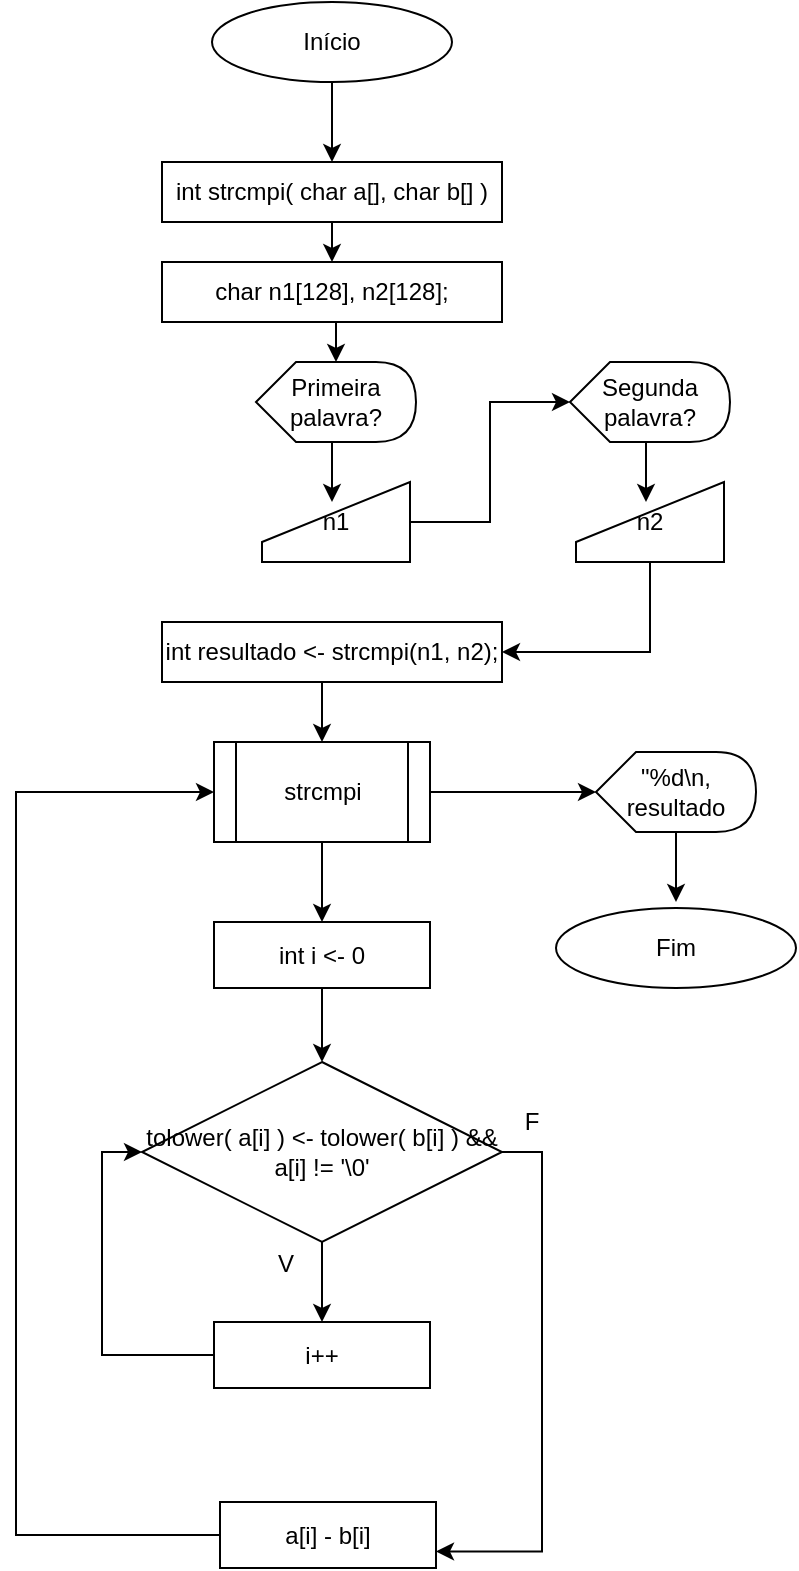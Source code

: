 <mxfile version="24.3.1" type="device">
  <diagram id="eR1Zb5RVLTV1uuEW3yPG" name="Page-1">
    <mxGraphModel dx="880" dy="2814" grid="1" gridSize="10" guides="1" tooltips="1" connect="1" arrows="1" fold="1" page="1" pageScale="1" pageWidth="827" pageHeight="1169" math="0" shadow="0">
      <root>
        <mxCell id="0" />
        <mxCell id="1" parent="0" />
        <mxCell id="NN8kFv3UxyB4Z3Qv7Q7P-32" style="edgeStyle=orthogonalEdgeStyle;rounded=0;orthogonalLoop=1;jettySize=auto;html=1;exitX=1;exitY=0.5;exitDx=0;exitDy=0;entryX=0.5;entryY=0;entryDx=0;entryDy=0;" parent="1" edge="1">
          <mxGeometry relative="1" as="geometry">
            <mxPoint x="560" y="400" as="sourcePoint" />
          </mxGeometry>
        </mxCell>
        <mxCell id="NN8kFv3UxyB4Z3Qv7Q7P-39" style="edgeStyle=orthogonalEdgeStyle;rounded=0;orthogonalLoop=1;jettySize=auto;html=1;exitX=0;exitY=0.5;exitDx=0;exitDy=0;entryX=0;entryY=0;entryDx=40;entryDy=0;entryPerimeter=0;" parent="1" edge="1">
          <mxGeometry relative="1" as="geometry">
            <mxPoint x="480" y="400" as="sourcePoint" />
          </mxGeometry>
        </mxCell>
        <mxCell id="NN8kFv3UxyB4Z3Qv7Q7P-33" style="edgeStyle=orthogonalEdgeStyle;rounded=0;orthogonalLoop=1;jettySize=auto;html=1;exitX=1;exitY=0.5;exitDx=0;exitDy=0;" parent="1" edge="1">
          <mxGeometry relative="1" as="geometry">
            <mxPoint x="640" y="480" as="sourcePoint" />
          </mxGeometry>
        </mxCell>
        <mxCell id="NN8kFv3UxyB4Z3Qv7Q7P-38" style="edgeStyle=orthogonalEdgeStyle;rounded=0;orthogonalLoop=1;jettySize=auto;html=1;exitX=0;exitY=0.5;exitDx=0;exitDy=0;entryX=0;entryY=0;entryDx=40;entryDy=0;entryPerimeter=0;" parent="1" edge="1">
          <mxGeometry relative="1" as="geometry">
            <mxPoint x="560" y="480" as="sourcePoint" />
          </mxGeometry>
        </mxCell>
        <mxCell id="NN8kFv3UxyB4Z3Qv7Q7P-37" style="edgeStyle=orthogonalEdgeStyle;rounded=0;orthogonalLoop=1;jettySize=auto;html=1;exitX=0;exitY=0.5;exitDx=0;exitDy=0;entryX=0;entryY=0;entryDx=40;entryDy=0;entryPerimeter=0;" parent="1" edge="1">
          <mxGeometry relative="1" as="geometry">
            <mxPoint x="640" y="560" as="sourcePoint" />
          </mxGeometry>
        </mxCell>
        <mxCell id="NN8kFv3UxyB4Z3Qv7Q7P-41" style="edgeStyle=orthogonalEdgeStyle;rounded=0;orthogonalLoop=1;jettySize=auto;html=1;exitX=1;exitY=0.5;exitDx=0;exitDy=0;entryX=0;entryY=0;entryDx=40;entryDy=0;entryPerimeter=0;" parent="1" edge="1">
          <mxGeometry relative="1" as="geometry">
            <mxPoint x="720" y="560" as="sourcePoint" />
          </mxGeometry>
        </mxCell>
        <mxCell id="sSCpmMaVxi6PYTEObbiI-27" style="edgeStyle=orthogonalEdgeStyle;rounded=0;orthogonalLoop=1;jettySize=auto;html=1;exitX=1;exitY=0.5;exitDx=0;exitDy=0;entryX=0;entryY=0.5;entryDx=0;entryDy=0;" parent="1" edge="1">
          <mxGeometry relative="1" as="geometry">
            <Array as="points">
              <mxPoint x="220" y="600" />
              <mxPoint x="220" y="750" />
              <mxPoint x="40" y="750" />
              <mxPoint x="40" y="320" />
            </Array>
            <mxPoint x="100" y="320" as="targetPoint" />
          </mxGeometry>
        </mxCell>
        <mxCell id="ALeMZITsoDvyihv4cov3-10" style="edgeStyle=orthogonalEdgeStyle;rounded=0;orthogonalLoop=1;jettySize=auto;html=1;exitX=0.5;exitY=1;exitDx=0;exitDy=0;entryX=0.5;entryY=0;entryDx=0;entryDy=0;" edge="1" parent="1" source="lwcZz6v842X9FkbV30nD-1" target="ALeMZITsoDvyihv4cov3-9">
          <mxGeometry relative="1" as="geometry" />
        </mxCell>
        <mxCell id="lwcZz6v842X9FkbV30nD-1" value="Início" style="ellipse;whiteSpace=wrap;html=1;" parent="1" vertex="1">
          <mxGeometry x="258" y="-1810" width="120" height="40" as="geometry" />
        </mxCell>
        <mxCell id="NFvZZmDYg6qZ6bP0rbpK-52" value="V" style="text;html=1;strokeColor=none;fillColor=none;align=center;verticalAlign=middle;whiteSpace=wrap;rounded=0;" parent="1" vertex="1">
          <mxGeometry x="280" y="-1189" width="30" height="20" as="geometry" />
        </mxCell>
        <mxCell id="fgQoKuZkV8or9lU69tf7-6" style="edgeStyle=orthogonalEdgeStyle;rounded=0;orthogonalLoop=1;jettySize=auto;html=1;exitX=0.5;exitY=1;exitDx=0;exitDy=0;entryX=0.5;entryY=0;entryDx=0;entryDy=0;" parent="1" source="fgQoKuZkV8or9lU69tf7-1" target="fgQoKuZkV8or9lU69tf7-3" edge="1">
          <mxGeometry relative="1" as="geometry" />
        </mxCell>
        <mxCell id="fgQoKuZkV8or9lU69tf7-1" value="strcmpi" style="shape=process;whiteSpace=wrap;html=1;backgroundOutline=1;" parent="1" vertex="1">
          <mxGeometry x="259" y="-1440" width="108" height="50" as="geometry" />
        </mxCell>
        <mxCell id="fgQoKuZkV8or9lU69tf7-8" style="edgeStyle=orthogonalEdgeStyle;rounded=0;orthogonalLoop=1;jettySize=auto;html=1;exitX=0.5;exitY=1;exitDx=0;exitDy=0;entryX=0.5;entryY=0;entryDx=0;entryDy=0;" parent="1" source="fgQoKuZkV8or9lU69tf7-2" target="fgQoKuZkV8or9lU69tf7-4" edge="1">
          <mxGeometry relative="1" as="geometry" />
        </mxCell>
        <mxCell id="fgQoKuZkV8or9lU69tf7-14" style="edgeStyle=orthogonalEdgeStyle;rounded=0;orthogonalLoop=1;jettySize=auto;html=1;exitX=1;exitY=0.5;exitDx=0;exitDy=0;entryX=1;entryY=0.75;entryDx=0;entryDy=0;" parent="1" source="fgQoKuZkV8or9lU69tf7-2" target="fgQoKuZkV8or9lU69tf7-13" edge="1">
          <mxGeometry relative="1" as="geometry" />
        </mxCell>
        <mxCell id="fgQoKuZkV8or9lU69tf7-2" value="tolower( a[i] ) &amp;lt;- tolower( b[i] ) &amp;amp;&amp;amp; a[i] != &#39;\0&#39;" style="rhombus;whiteSpace=wrap;html=1;" parent="1" vertex="1">
          <mxGeometry x="223" y="-1280" width="180" height="90" as="geometry" />
        </mxCell>
        <mxCell id="fgQoKuZkV8or9lU69tf7-7" style="edgeStyle=orthogonalEdgeStyle;rounded=0;orthogonalLoop=1;jettySize=auto;html=1;exitX=0.5;exitY=1;exitDx=0;exitDy=0;entryX=0.5;entryY=0;entryDx=0;entryDy=0;" parent="1" source="fgQoKuZkV8or9lU69tf7-3" target="fgQoKuZkV8or9lU69tf7-2" edge="1">
          <mxGeometry relative="1" as="geometry" />
        </mxCell>
        <mxCell id="fgQoKuZkV8or9lU69tf7-3" value="int i &amp;lt;- 0" style="rounded=0;whiteSpace=wrap;html=1;" parent="1" vertex="1">
          <mxGeometry x="259" y="-1350" width="108" height="33" as="geometry" />
        </mxCell>
        <mxCell id="fgQoKuZkV8or9lU69tf7-9" style="edgeStyle=orthogonalEdgeStyle;rounded=0;orthogonalLoop=1;jettySize=auto;html=1;exitX=0;exitY=0.5;exitDx=0;exitDy=0;entryX=0;entryY=0.5;entryDx=0;entryDy=0;" parent="1" source="fgQoKuZkV8or9lU69tf7-4" target="fgQoKuZkV8or9lU69tf7-2" edge="1">
          <mxGeometry relative="1" as="geometry" />
        </mxCell>
        <mxCell id="fgQoKuZkV8or9lU69tf7-4" value="i++" style="rounded=0;whiteSpace=wrap;html=1;" parent="1" vertex="1">
          <mxGeometry x="259" y="-1150" width="108" height="33" as="geometry" />
        </mxCell>
        <mxCell id="fgQoKuZkV8or9lU69tf7-15" style="edgeStyle=orthogonalEdgeStyle;rounded=0;orthogonalLoop=1;jettySize=auto;html=1;exitX=0;exitY=0.5;exitDx=0;exitDy=0;entryX=0;entryY=0.5;entryDx=0;entryDy=0;" parent="1" source="fgQoKuZkV8or9lU69tf7-13" target="fgQoKuZkV8or9lU69tf7-1" edge="1">
          <mxGeometry relative="1" as="geometry">
            <Array as="points">
              <mxPoint x="160" y="-1043" />
              <mxPoint x="160" y="-1415" />
            </Array>
          </mxGeometry>
        </mxCell>
        <mxCell id="fgQoKuZkV8or9lU69tf7-13" value="a[i] - b[i]" style="rounded=0;whiteSpace=wrap;html=1;" parent="1" vertex="1">
          <mxGeometry x="262" y="-1060" width="108" height="33" as="geometry" />
        </mxCell>
        <mxCell id="fgQoKuZkV8or9lU69tf7-16" value="Fim" style="ellipse;whiteSpace=wrap;html=1;" parent="1" vertex="1">
          <mxGeometry x="430" y="-1357" width="120" height="40" as="geometry" />
        </mxCell>
        <mxCell id="wsi5-25m1rzmmsr4iQMM-1" value="F" style="text;html=1;strokeColor=none;fillColor=none;align=center;verticalAlign=middle;whiteSpace=wrap;rounded=0;" parent="1" vertex="1">
          <mxGeometry x="403" y="-1260" width="30" height="20" as="geometry" />
        </mxCell>
        <mxCell id="ALeMZITsoDvyihv4cov3-1" value="Primeira palavra?" style="shape=display;whiteSpace=wrap;html=1;" vertex="1" parent="1">
          <mxGeometry x="280" y="-1630" width="80" height="40" as="geometry" />
        </mxCell>
        <mxCell id="ALeMZITsoDvyihv4cov3-3" value="n1" style="shape=manualInput;whiteSpace=wrap;html=1;" vertex="1" parent="1">
          <mxGeometry x="283" y="-1570" width="74" height="40" as="geometry" />
        </mxCell>
        <mxCell id="ALeMZITsoDvyihv4cov3-4" style="edgeStyle=orthogonalEdgeStyle;rounded=0;orthogonalLoop=1;jettySize=auto;html=1;exitX=0;exitY=0;exitDx=40;exitDy=40;exitPerimeter=0;entryX=0.473;entryY=0.25;entryDx=0;entryDy=0;entryPerimeter=0;" edge="1" parent="1" source="ALeMZITsoDvyihv4cov3-1" target="ALeMZITsoDvyihv4cov3-3">
          <mxGeometry relative="1" as="geometry" />
        </mxCell>
        <mxCell id="ALeMZITsoDvyihv4cov3-5" value="Segunda palavra?" style="shape=display;whiteSpace=wrap;html=1;" vertex="1" parent="1">
          <mxGeometry x="437" y="-1630" width="80" height="40" as="geometry" />
        </mxCell>
        <mxCell id="ALeMZITsoDvyihv4cov3-16" style="edgeStyle=orthogonalEdgeStyle;rounded=0;orthogonalLoop=1;jettySize=auto;html=1;exitX=0.5;exitY=1;exitDx=0;exitDy=0;entryX=1;entryY=0.5;entryDx=0;entryDy=0;" edge="1" parent="1" source="ALeMZITsoDvyihv4cov3-6" target="ALeMZITsoDvyihv4cov3-15">
          <mxGeometry relative="1" as="geometry" />
        </mxCell>
        <mxCell id="ALeMZITsoDvyihv4cov3-6" value="n2" style="shape=manualInput;whiteSpace=wrap;html=1;" vertex="1" parent="1">
          <mxGeometry x="440" y="-1570" width="74" height="40" as="geometry" />
        </mxCell>
        <mxCell id="ALeMZITsoDvyihv4cov3-7" style="edgeStyle=orthogonalEdgeStyle;rounded=0;orthogonalLoop=1;jettySize=auto;html=1;exitX=0;exitY=0;exitDx=40;exitDy=40;exitPerimeter=0;entryX=0.473;entryY=0.25;entryDx=0;entryDy=0;entryPerimeter=0;" edge="1" source="ALeMZITsoDvyihv4cov3-5" target="ALeMZITsoDvyihv4cov3-6" parent="1">
          <mxGeometry relative="1" as="geometry" />
        </mxCell>
        <mxCell id="ALeMZITsoDvyihv4cov3-8" style="edgeStyle=orthogonalEdgeStyle;rounded=0;orthogonalLoop=1;jettySize=auto;html=1;exitX=1;exitY=0.5;exitDx=0;exitDy=0;entryX=0;entryY=0.5;entryDx=0;entryDy=0;entryPerimeter=0;" edge="1" parent="1" source="ALeMZITsoDvyihv4cov3-3" target="ALeMZITsoDvyihv4cov3-5">
          <mxGeometry relative="1" as="geometry" />
        </mxCell>
        <mxCell id="ALeMZITsoDvyihv4cov3-13" style="edgeStyle=orthogonalEdgeStyle;rounded=0;orthogonalLoop=1;jettySize=auto;html=1;exitX=0.5;exitY=1;exitDx=0;exitDy=0;entryX=0.5;entryY=0;entryDx=0;entryDy=0;" edge="1" parent="1" source="ALeMZITsoDvyihv4cov3-9" target="ALeMZITsoDvyihv4cov3-12">
          <mxGeometry relative="1" as="geometry" />
        </mxCell>
        <mxCell id="ALeMZITsoDvyihv4cov3-9" value="int strcmpi( char a[], char b[] )" style="rounded=0;whiteSpace=wrap;html=1;" vertex="1" parent="1">
          <mxGeometry x="233" y="-1730" width="170" height="30" as="geometry" />
        </mxCell>
        <mxCell id="ALeMZITsoDvyihv4cov3-12" value="char n1[128], n2[128];" style="rounded=0;whiteSpace=wrap;html=1;" vertex="1" parent="1">
          <mxGeometry x="233" y="-1680" width="170" height="30" as="geometry" />
        </mxCell>
        <mxCell id="ALeMZITsoDvyihv4cov3-14" style="edgeStyle=orthogonalEdgeStyle;rounded=0;orthogonalLoop=1;jettySize=auto;html=1;exitX=0.5;exitY=1;exitDx=0;exitDy=0;entryX=0;entryY=0;entryDx=40;entryDy=0;entryPerimeter=0;" edge="1" parent="1" source="ALeMZITsoDvyihv4cov3-12" target="ALeMZITsoDvyihv4cov3-1">
          <mxGeometry relative="1" as="geometry" />
        </mxCell>
        <mxCell id="ALeMZITsoDvyihv4cov3-17" style="edgeStyle=orthogonalEdgeStyle;rounded=0;orthogonalLoop=1;jettySize=auto;html=1;exitX=0.5;exitY=1;exitDx=0;exitDy=0;entryX=0.5;entryY=0;entryDx=0;entryDy=0;" edge="1" parent="1" source="ALeMZITsoDvyihv4cov3-15" target="fgQoKuZkV8or9lU69tf7-1">
          <mxGeometry relative="1" as="geometry" />
        </mxCell>
        <mxCell id="ALeMZITsoDvyihv4cov3-15" value="int resultado &amp;lt;- strcmpi(n1, n2);" style="rounded=0;whiteSpace=wrap;html=1;" vertex="1" parent="1">
          <mxGeometry x="233" y="-1500" width="170" height="30" as="geometry" />
        </mxCell>
        <mxCell id="ALeMZITsoDvyihv4cov3-20" style="edgeStyle=orthogonalEdgeStyle;rounded=0;orthogonalLoop=1;jettySize=auto;html=1;exitX=0;exitY=0;exitDx=40;exitDy=40;exitPerimeter=0;" edge="1" parent="1" source="ALeMZITsoDvyihv4cov3-18">
          <mxGeometry relative="1" as="geometry">
            <mxPoint x="490" y="-1360" as="targetPoint" />
          </mxGeometry>
        </mxCell>
        <mxCell id="ALeMZITsoDvyihv4cov3-18" value="&quot;%d\n, resultado" style="shape=display;whiteSpace=wrap;html=1;" vertex="1" parent="1">
          <mxGeometry x="450" y="-1435" width="80" height="40" as="geometry" />
        </mxCell>
        <mxCell id="ALeMZITsoDvyihv4cov3-19" style="edgeStyle=orthogonalEdgeStyle;rounded=0;orthogonalLoop=1;jettySize=auto;html=1;exitX=1;exitY=0.5;exitDx=0;exitDy=0;entryX=0;entryY=0.5;entryDx=0;entryDy=0;entryPerimeter=0;" edge="1" parent="1" source="fgQoKuZkV8or9lU69tf7-1" target="ALeMZITsoDvyihv4cov3-18">
          <mxGeometry relative="1" as="geometry" />
        </mxCell>
      </root>
    </mxGraphModel>
  </diagram>
</mxfile>
